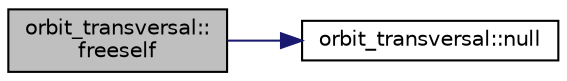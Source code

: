 digraph "orbit_transversal::freeself"
{
  edge [fontname="Helvetica",fontsize="10",labelfontname="Helvetica",labelfontsize="10"];
  node [fontname="Helvetica",fontsize="10",shape=record];
  rankdir="LR";
  Node7 [label="orbit_transversal::\lfreeself",height=0.2,width=0.4,color="black", fillcolor="grey75", style="filled", fontcolor="black"];
  Node7 -> Node8 [color="midnightblue",fontsize="10",style="solid",fontname="Helvetica"];
  Node8 [label="orbit_transversal::null",height=0.2,width=0.4,color="black", fillcolor="white", style="filled",URL="$de/d2d/classorbit__transversal.html#a8bd5bcab670558a096b18232558dfeae"];
}
